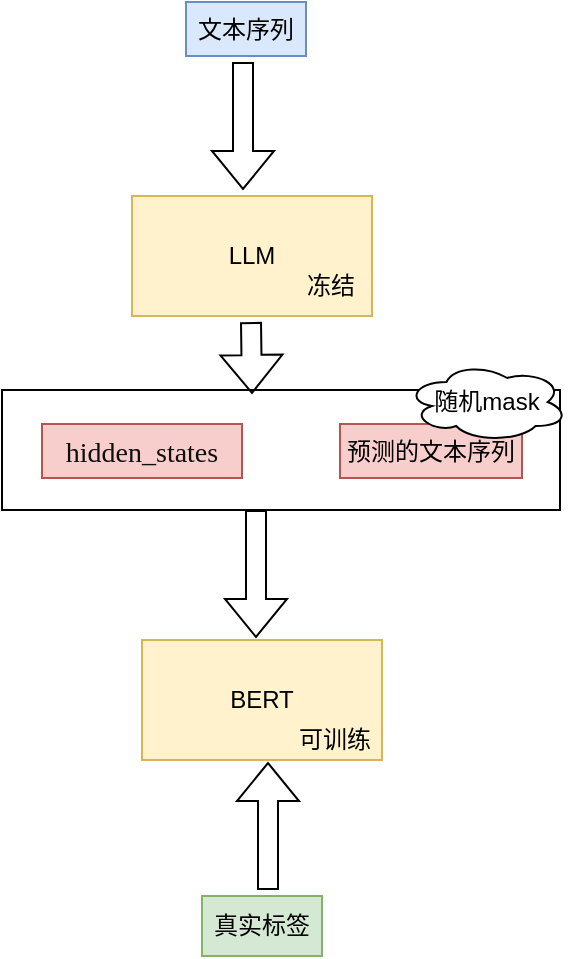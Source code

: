 <mxfile version="24.5.5" type="github">
  <diagram name="第 1 页" id="GPDYI_AA-DoSzQ6Ff1lN">
    <mxGraphModel dx="737" dy="664" grid="0" gridSize="10" guides="1" tooltips="1" connect="1" arrows="1" fold="1" page="1" pageScale="1" pageWidth="827" pageHeight="1169" math="0" shadow="0">
      <root>
        <mxCell id="0" />
        <mxCell id="1" parent="0" />
        <mxCell id="3ehZQ5gAd1MyvWoQ8qpq-8" value="" style="rounded=0;whiteSpace=wrap;html=1;" vertex="1" parent="1">
          <mxGeometry x="245" y="269" width="279" height="60" as="geometry" />
        </mxCell>
        <mxCell id="3ehZQ5gAd1MyvWoQ8qpq-1" value="LLM" style="rounded=0;whiteSpace=wrap;html=1;fillColor=#fff2cc;strokeColor=#d6b656;" vertex="1" parent="1">
          <mxGeometry x="310" y="172" width="120" height="60" as="geometry" />
        </mxCell>
        <mxCell id="3ehZQ5gAd1MyvWoQ8qpq-2" value="文本序列" style="text;html=1;align=center;verticalAlign=middle;whiteSpace=wrap;rounded=0;fillColor=#dae8fc;strokeColor=#6c8ebf;" vertex="1" parent="1">
          <mxGeometry x="337" y="75" width="60" height="27" as="geometry" />
        </mxCell>
        <mxCell id="3ehZQ5gAd1MyvWoQ8qpq-3" value="" style="shape=flexArrow;endArrow=classic;html=1;rounded=0;" edge="1" parent="1">
          <mxGeometry width="50" height="50" relative="1" as="geometry">
            <mxPoint x="365.5" y="105" as="sourcePoint" />
            <mxPoint x="365.5" y="169" as="targetPoint" />
          </mxGeometry>
        </mxCell>
        <mxCell id="3ehZQ5gAd1MyvWoQ8qpq-5" value="预测的文本序列" style="text;html=1;align=center;verticalAlign=middle;whiteSpace=wrap;rounded=0;fillColor=#f8cecc;strokeColor=#b85450;" vertex="1" parent="1">
          <mxGeometry x="414" y="286" width="91" height="27" as="geometry" />
        </mxCell>
        <mxCell id="3ehZQ5gAd1MyvWoQ8qpq-6" value="&lt;p style=&quot;margin: 0px 0px 0px 13px; text-indent: -13px; font-variant-numeric: normal; font-variant-east-asian: normal; font-variant-alternates: normal; font-size-adjust: none; font-kerning: auto; font-optical-sizing: auto; font-feature-settings: normal; font-variation-settings: normal; font-variant-position: normal; font-stretch: normal; font-size: 14px; line-height: normal; font-family: &amp;quot;.AppleSystemUIFontMonospaced&amp;quot;; color: rgb(14, 14, 14); text-align: start;&quot; class=&quot;p1&quot;&gt;hidden_states&lt;/p&gt;" style="text;html=1;align=center;verticalAlign=middle;whiteSpace=wrap;rounded=0;fillColor=#f8cecc;strokeColor=#b85450;" vertex="1" parent="1">
          <mxGeometry x="265" y="286" width="100" height="27" as="geometry" />
        </mxCell>
        <mxCell id="3ehZQ5gAd1MyvWoQ8qpq-7" value="BERT" style="rounded=0;whiteSpace=wrap;html=1;fillColor=#fff2cc;strokeColor=#d6b656;" vertex="1" parent="1">
          <mxGeometry x="315" y="394" width="120" height="60" as="geometry" />
        </mxCell>
        <mxCell id="3ehZQ5gAd1MyvWoQ8qpq-9" value="" style="shape=flexArrow;endArrow=classic;html=1;rounded=0;" edge="1" parent="1">
          <mxGeometry width="50" height="50" relative="1" as="geometry">
            <mxPoint x="372" y="329" as="sourcePoint" />
            <mxPoint x="372" y="393" as="targetPoint" />
          </mxGeometry>
        </mxCell>
        <mxCell id="3ehZQ5gAd1MyvWoQ8qpq-10" value="真实标签" style="text;html=1;align=center;verticalAlign=middle;whiteSpace=wrap;rounded=0;fillColor=#d5e8d4;strokeColor=#82b366;" vertex="1" parent="1">
          <mxGeometry x="345" y="522" width="60" height="30" as="geometry" />
        </mxCell>
        <mxCell id="3ehZQ5gAd1MyvWoQ8qpq-12" value="" style="shape=flexArrow;endArrow=classic;html=1;rounded=0;" edge="1" parent="1">
          <mxGeometry width="50" height="50" relative="1" as="geometry">
            <mxPoint x="378" y="519" as="sourcePoint" />
            <mxPoint x="378" y="455" as="targetPoint" />
          </mxGeometry>
        </mxCell>
        <mxCell id="3ehZQ5gAd1MyvWoQ8qpq-13" value="" style="shape=flexArrow;endArrow=classic;html=1;rounded=0;" edge="1" parent="1">
          <mxGeometry width="50" height="50" relative="1" as="geometry">
            <mxPoint x="369.5" y="235" as="sourcePoint" />
            <mxPoint x="370" y="271" as="targetPoint" />
          </mxGeometry>
        </mxCell>
        <mxCell id="3ehZQ5gAd1MyvWoQ8qpq-14" value="冻结" style="text;html=1;align=center;verticalAlign=middle;resizable=0;points=[];autosize=1;strokeColor=none;fillColor=none;" vertex="1" parent="1">
          <mxGeometry x="388" y="204" width="42" height="26" as="geometry" />
        </mxCell>
        <mxCell id="3ehZQ5gAd1MyvWoQ8qpq-15" value="可训练" style="text;html=1;align=center;verticalAlign=middle;resizable=0;points=[];autosize=1;strokeColor=none;fillColor=none;" vertex="1" parent="1">
          <mxGeometry x="384" y="431" width="54" height="26" as="geometry" />
        </mxCell>
        <mxCell id="3ehZQ5gAd1MyvWoQ8qpq-18" value="随机mask" style="ellipse;shape=cloud;whiteSpace=wrap;html=1;" vertex="1" parent="1">
          <mxGeometry x="447" y="255" width="81" height="40" as="geometry" />
        </mxCell>
      </root>
    </mxGraphModel>
  </diagram>
</mxfile>

